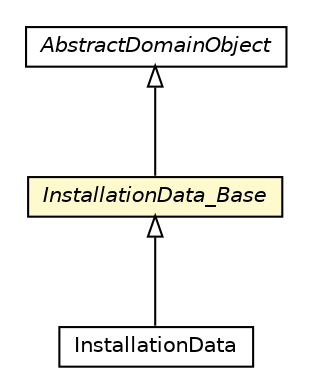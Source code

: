 #!/usr/local/bin/dot
#
# Class diagram 
# Generated by UMLGraph version 5.1 (http://www.umlgraph.org/)
#

digraph G {
	edge [fontname="Helvetica",fontsize=10,labelfontname="Helvetica",labelfontsize=10];
	node [fontname="Helvetica",fontsize=10,shape=plaintext];
	nodesep=0.25;
	ranksep=0.5;
	// pt.ist.fenixframework.core.AbstractDomainObject
	c63490 [label=<<table title="pt.ist.fenixframework.core.AbstractDomainObject" border="0" cellborder="1" cellspacing="0" cellpadding="2" port="p" href="../core/AbstractDomainObject.html">
		<tr><td><table border="0" cellspacing="0" cellpadding="1">
<tr><td align="center" balign="center"><font face="Helvetica-Oblique"> AbstractDomainObject </font></td></tr>
		</table></td></tr>
		</table>>, fontname="Helvetica", fontcolor="black", fontsize=10.0];
	// pt.ist.fenixframework.data.InstallationData_Base
	c63570 [label=<<table title="pt.ist.fenixframework.data.InstallationData_Base" border="0" cellborder="1" cellspacing="0" cellpadding="2" port="p" bgcolor="lemonChiffon" href="./InstallationData_Base.html">
		<tr><td><table border="0" cellspacing="0" cellpadding="1">
<tr><td align="center" balign="center"><font face="Helvetica-Oblique"> InstallationData_Base </font></td></tr>
		</table></td></tr>
		</table>>, fontname="Helvetica", fontcolor="black", fontsize=10.0];
	// pt.ist.fenixframework.data.InstallationData
	c63571 [label=<<table title="pt.ist.fenixframework.data.InstallationData" border="0" cellborder="1" cellspacing="0" cellpadding="2" port="p" href="./InstallationData.html">
		<tr><td><table border="0" cellspacing="0" cellpadding="1">
<tr><td align="center" balign="center"> InstallationData </td></tr>
		</table></td></tr>
		</table>>, fontname="Helvetica", fontcolor="black", fontsize=10.0];
	//pt.ist.fenixframework.data.InstallationData_Base extends pt.ist.fenixframework.core.AbstractDomainObject
	c63490:p -> c63570:p [dir=back,arrowtail=empty];
	//pt.ist.fenixframework.data.InstallationData extends pt.ist.fenixframework.data.InstallationData_Base
	c63570:p -> c63571:p [dir=back,arrowtail=empty];
}

